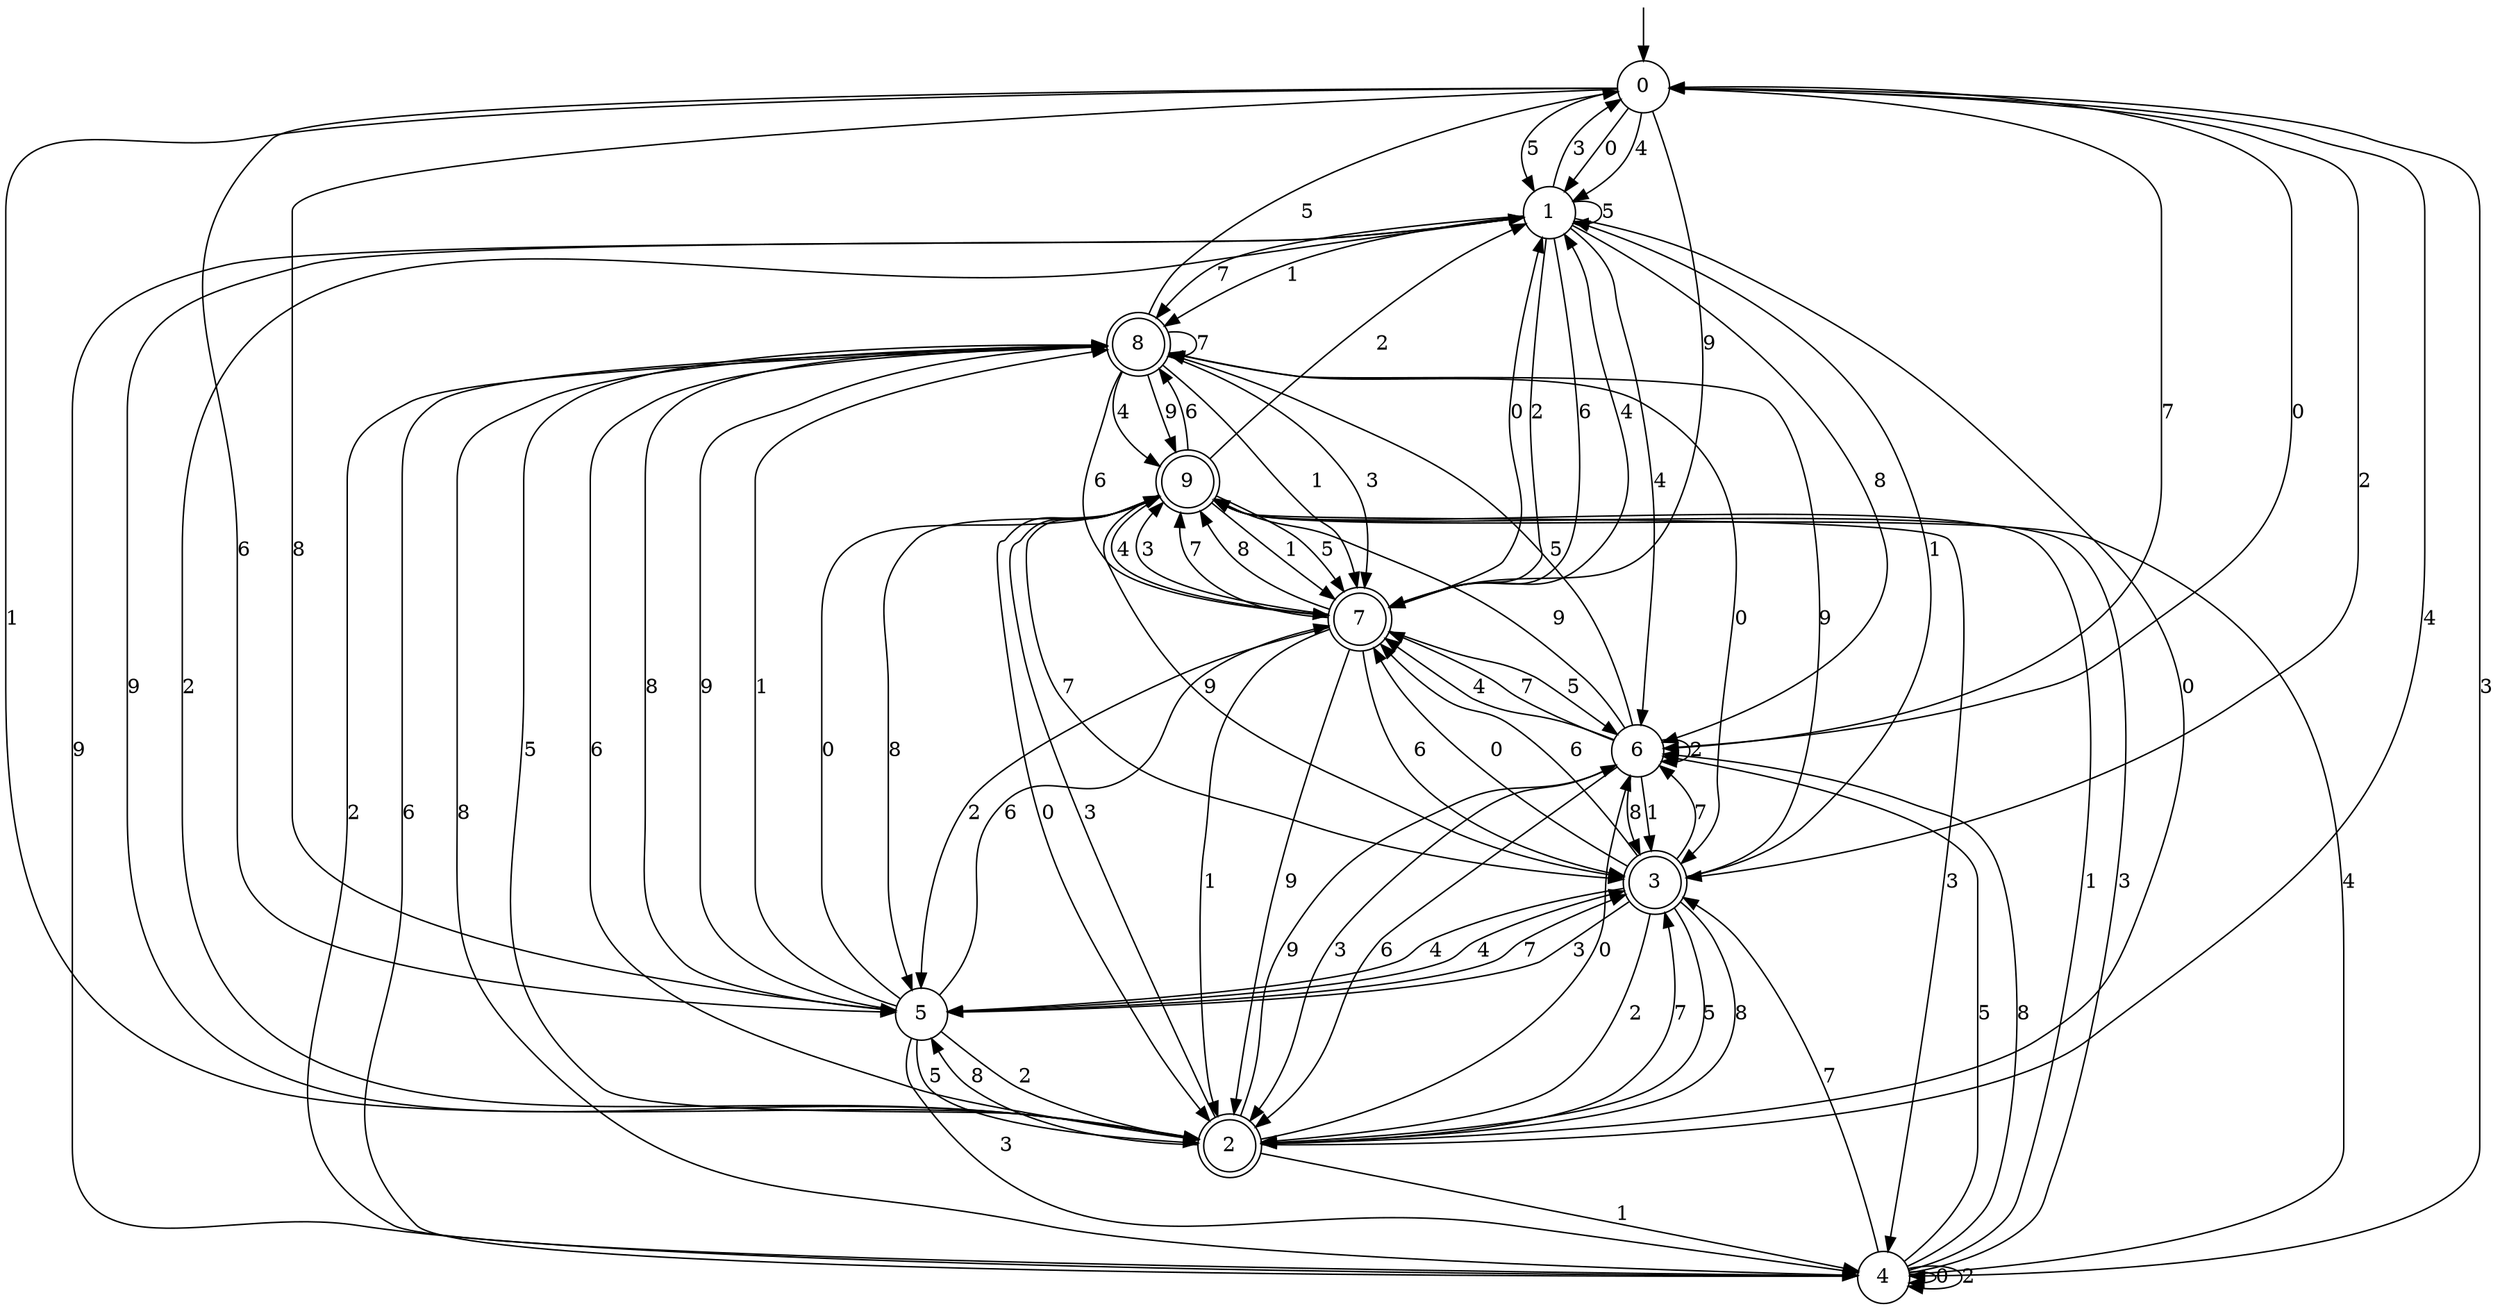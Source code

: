 digraph g {

	s0 [shape="circle" label="0"];
	s1 [shape="circle" label="1"];
	s2 [shape="doublecircle" label="2"];
	s3 [shape="doublecircle" label="3"];
	s4 [shape="circle" label="4"];
	s5 [shape="circle" label="5"];
	s6 [shape="circle" label="6"];
	s7 [shape="doublecircle" label="7"];
	s8 [shape="doublecircle" label="8"];
	s9 [shape="doublecircle" label="9"];
	s0 -> s1 [label="0"];
	s0 -> s2 [label="1"];
	s0 -> s3 [label="2"];
	s0 -> s4 [label="3"];
	s0 -> s1 [label="4"];
	s0 -> s1 [label="5"];
	s0 -> s5 [label="6"];
	s0 -> s6 [label="7"];
	s0 -> s5 [label="8"];
	s0 -> s7 [label="9"];
	s1 -> s2 [label="0"];
	s1 -> s8 [label="1"];
	s1 -> s7 [label="2"];
	s1 -> s0 [label="3"];
	s1 -> s6 [label="4"];
	s1 -> s1 [label="5"];
	s1 -> s7 [label="6"];
	s1 -> s8 [label="7"];
	s1 -> s6 [label="8"];
	s1 -> s2 [label="9"];
	s2 -> s6 [label="0"];
	s2 -> s4 [label="1"];
	s2 -> s1 [label="2"];
	s2 -> s9 [label="3"];
	s2 -> s0 [label="4"];
	s2 -> s8 [label="5"];
	s2 -> s8 [label="6"];
	s2 -> s3 [label="7"];
	s2 -> s5 [label="8"];
	s2 -> s6 [label="9"];
	s3 -> s7 [label="0"];
	s3 -> s1 [label="1"];
	s3 -> s2 [label="2"];
	s3 -> s5 [label="3"];
	s3 -> s5 [label="4"];
	s3 -> s2 [label="5"];
	s3 -> s7 [label="6"];
	s3 -> s6 [label="7"];
	s3 -> s2 [label="8"];
	s3 -> s8 [label="9"];
	s4 -> s4 [label="0"];
	s4 -> s9 [label="1"];
	s4 -> s4 [label="2"];
	s4 -> s9 [label="3"];
	s4 -> s9 [label="4"];
	s4 -> s6 [label="5"];
	s4 -> s8 [label="6"];
	s4 -> s3 [label="7"];
	s4 -> s6 [label="8"];
	s4 -> s1 [label="9"];
	s5 -> s9 [label="0"];
	s5 -> s8 [label="1"];
	s5 -> s2 [label="2"];
	s5 -> s4 [label="3"];
	s5 -> s3 [label="4"];
	s5 -> s2 [label="5"];
	s5 -> s7 [label="6"];
	s5 -> s3 [label="7"];
	s5 -> s8 [label="8"];
	s5 -> s8 [label="9"];
	s6 -> s0 [label="0"];
	s6 -> s3 [label="1"];
	s6 -> s6 [label="2"];
	s6 -> s2 [label="3"];
	s6 -> s7 [label="4"];
	s6 -> s8 [label="5"];
	s6 -> s2 [label="6"];
	s6 -> s7 [label="7"];
	s6 -> s3 [label="8"];
	s6 -> s9 [label="9"];
	s7 -> s1 [label="0"];
	s7 -> s2 [label="1"];
	s7 -> s5 [label="2"];
	s7 -> s9 [label="3"];
	s7 -> s1 [label="4"];
	s7 -> s6 [label="5"];
	s7 -> s3 [label="6"];
	s7 -> s9 [label="7"];
	s7 -> s9 [label="8"];
	s7 -> s2 [label="9"];
	s8 -> s3 [label="0"];
	s8 -> s7 [label="1"];
	s8 -> s4 [label="2"];
	s8 -> s7 [label="3"];
	s8 -> s9 [label="4"];
	s8 -> s0 [label="5"];
	s8 -> s7 [label="6"];
	s8 -> s8 [label="7"];
	s8 -> s4 [label="8"];
	s8 -> s9 [label="9"];
	s9 -> s2 [label="0"];
	s9 -> s7 [label="1"];
	s9 -> s1 [label="2"];
	s9 -> s4 [label="3"];
	s9 -> s7 [label="4"];
	s9 -> s7 [label="5"];
	s9 -> s8 [label="6"];
	s9 -> s3 [label="7"];
	s9 -> s5 [label="8"];
	s9 -> s3 [label="9"];

__start0 [label="" shape="none" width="0" height="0"];
__start0 -> s0;

}
